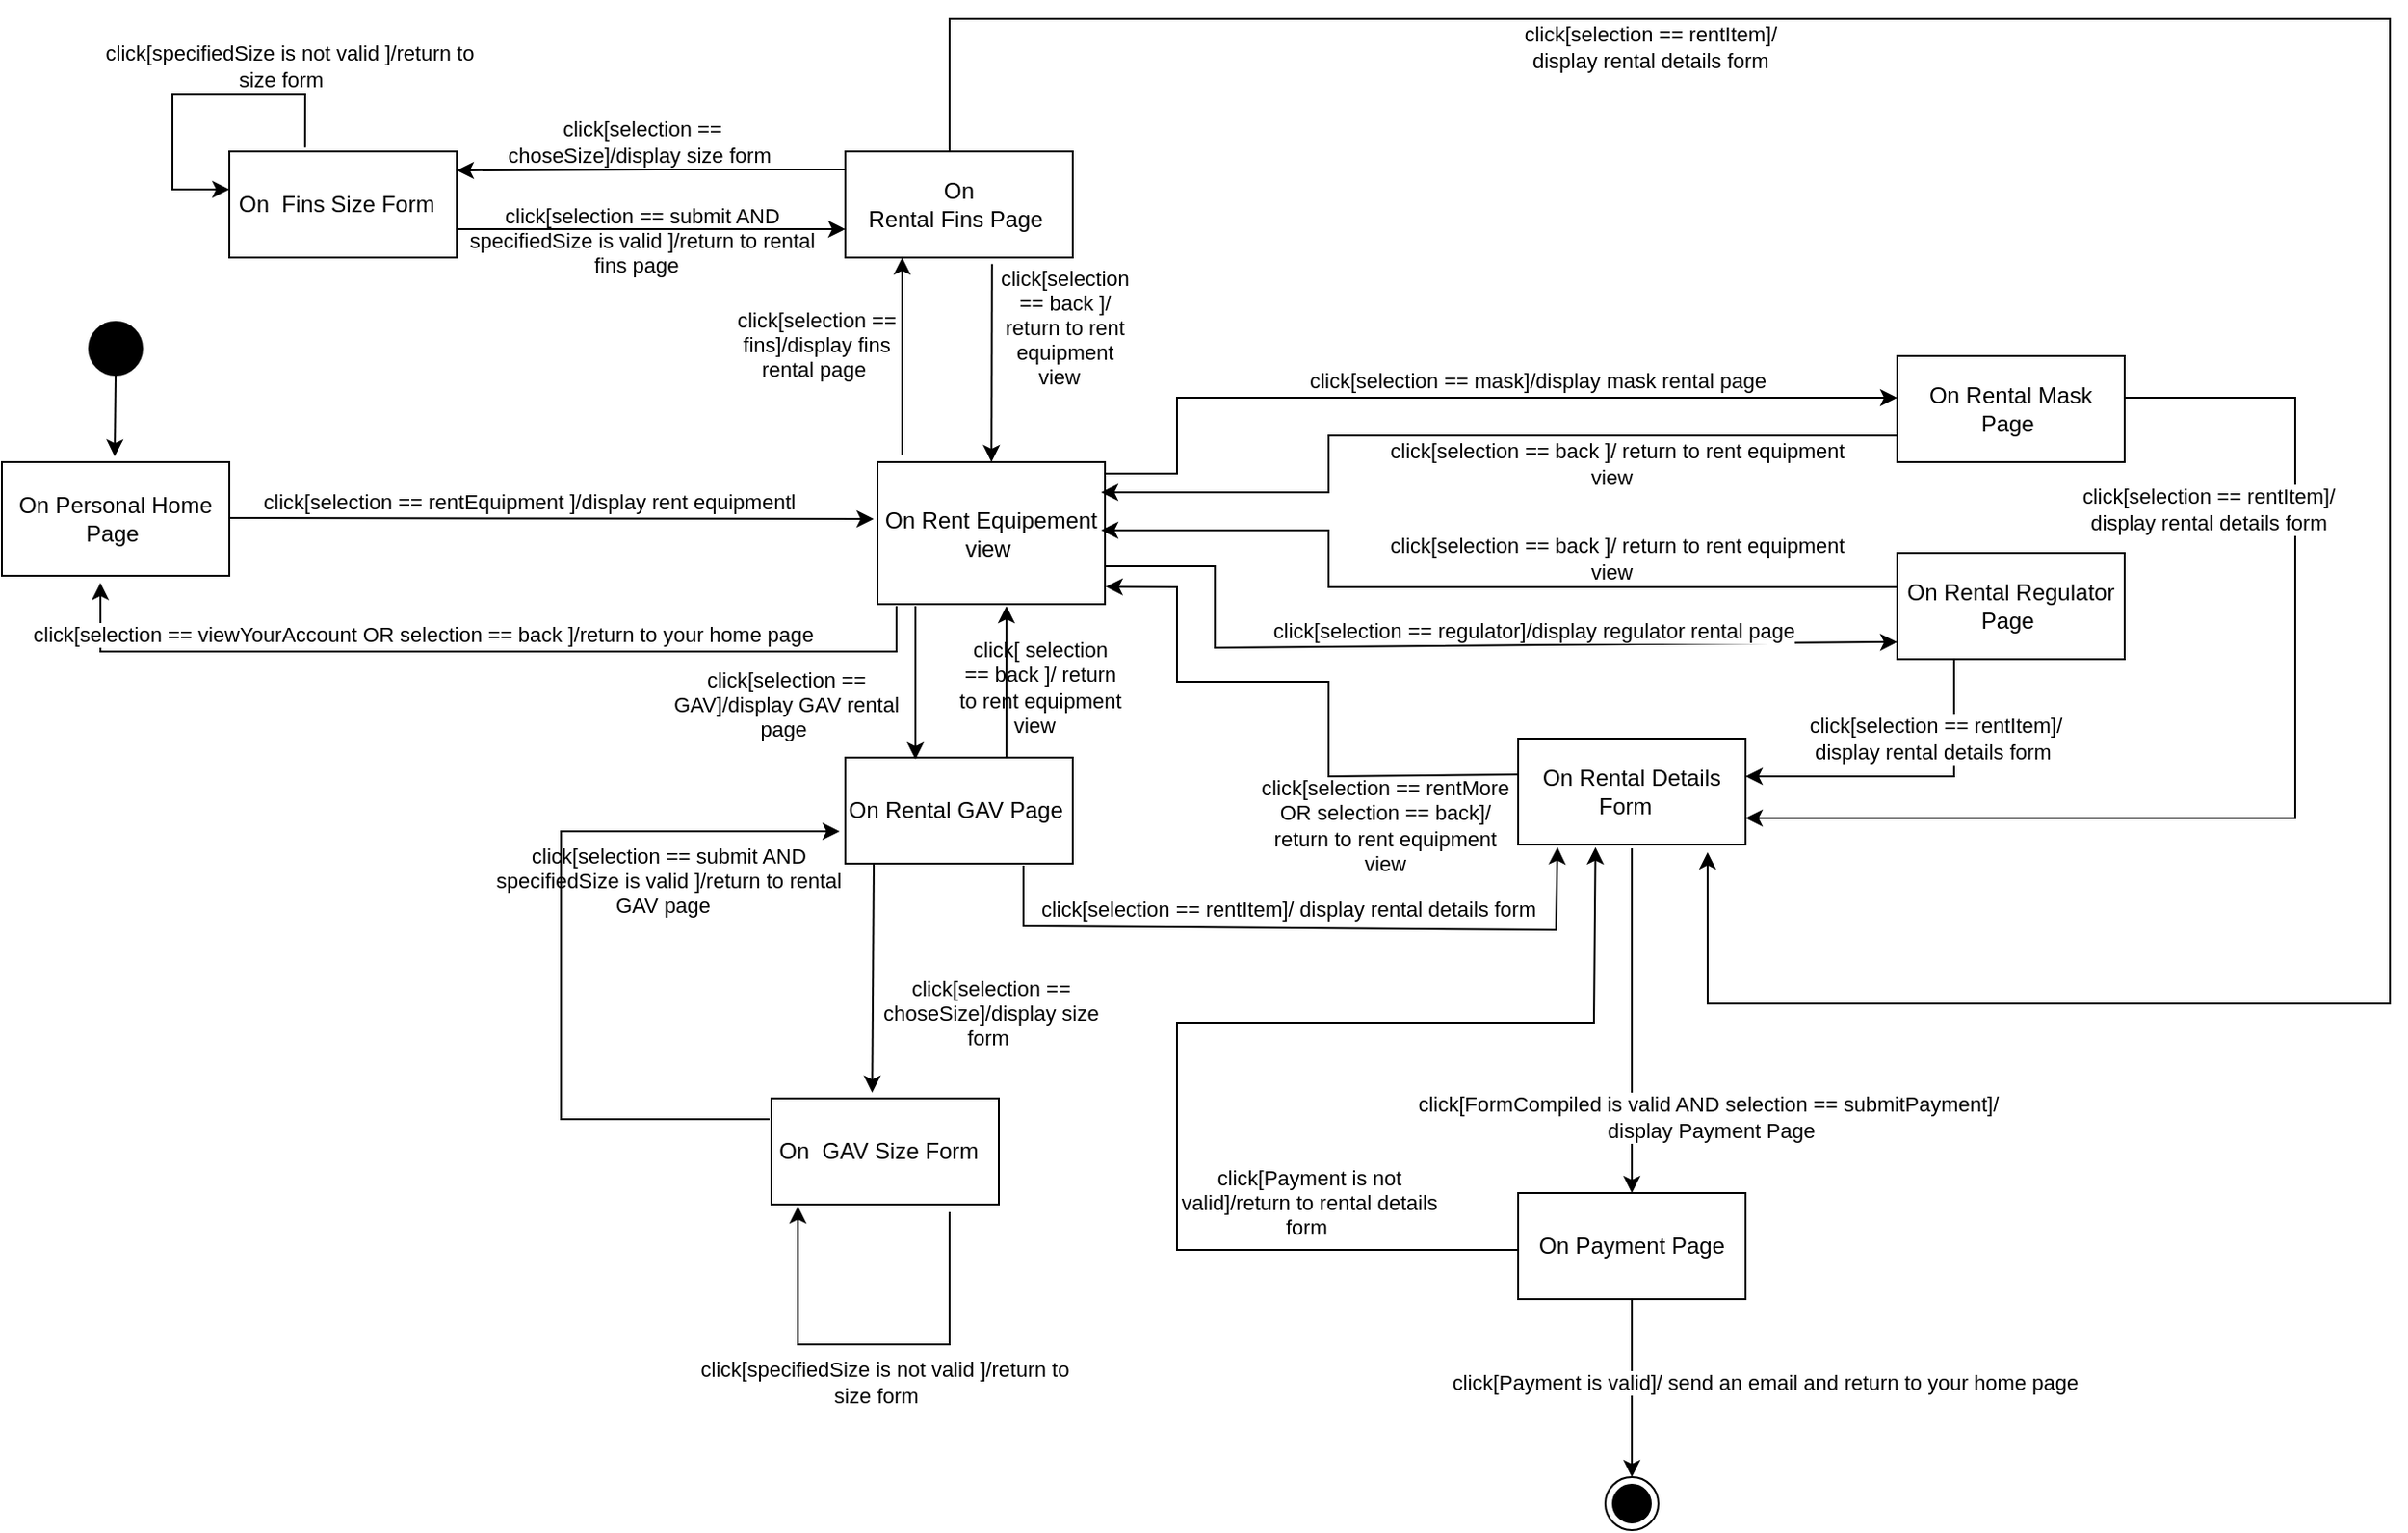 <mxfile version="20.5.3" type="device"><diagram id="-YILDt4zxQHgvvi-QhMH" name="Pagina-1"><mxGraphModel dx="1232" dy="571" grid="1" gridSize="10" guides="1" tooltips="1" connect="1" arrows="1" fold="1" page="1" pageScale="1" pageWidth="1169" pageHeight="827" math="0" shadow="0"><root><mxCell id="0"/><mxCell id="1" parent="0"/><mxCell id="Uy_Vy0GRw5knQNn1-kYb-1" value="" style="ellipse;whiteSpace=wrap;html=1;aspect=fixed;fillColor=#000000;" parent="1" vertex="1"><mxGeometry x="186" y="360" width="28" height="28" as="geometry"/></mxCell><mxCell id="Uy_Vy0GRw5knQNn1-kYb-5" value="" style="endArrow=classic;html=1;rounded=0;" parent="1" edge="1"><mxGeometry width="50" height="50" relative="1" as="geometry"><mxPoint x="200" y="388" as="sourcePoint"/><mxPoint x="199.5" y="431" as="targetPoint"/></mxGeometry></mxCell><mxCell id="Uy_Vy0GRw5knQNn1-kYb-6" value="On Personal Home Page&amp;nbsp;" style="rounded=0;whiteSpace=wrap;html=1;fillColor=none;" parent="1" vertex="1"><mxGeometry x="140" y="434" width="120" height="60" as="geometry"/></mxCell><mxCell id="Uy_Vy0GRw5knQNn1-kYb-7" value="" style="endArrow=classic;html=1;rounded=0;" parent="1" edge="1"><mxGeometry width="50" height="50" relative="1" as="geometry"><mxPoint x="260" y="463.5" as="sourcePoint"/><mxPoint x="600" y="464" as="targetPoint"/></mxGeometry></mxCell><mxCell id="Uy_Vy0GRw5knQNn1-kYb-8" value="click[selection == rentEquipment ]/display rent equipmentl" style="edgeLabel;html=1;align=center;verticalAlign=middle;resizable=0;points=[];" parent="Uy_Vy0GRw5knQNn1-kYb-7" vertex="1" connectable="0"><mxGeometry x="-0.186" y="3" relative="1" as="geometry"><mxPoint x="19" y="-6" as="offset"/></mxGeometry></mxCell><mxCell id="Uy_Vy0GRw5knQNn1-kYb-9" value="On Rent Equipement view&amp;nbsp;" style="rounded=0;whiteSpace=wrap;html=1;fillColor=none;" parent="1" vertex="1"><mxGeometry x="602" y="434" width="120" height="75" as="geometry"/></mxCell><mxCell id="Uy_Vy0GRw5knQNn1-kYb-10" value="" style="endArrow=classic;html=1;rounded=0;entryX=0.433;entryY=1.063;entryDx=0;entryDy=0;entryPerimeter=0;" parent="1" target="Uy_Vy0GRw5knQNn1-kYb-6" edge="1"><mxGeometry width="50" height="50" relative="1" as="geometry"><mxPoint x="612" y="510" as="sourcePoint"/><mxPoint x="437" y="494" as="targetPoint"/><Array as="points"><mxPoint x="612" y="534"/><mxPoint x="192" y="534"/></Array></mxGeometry></mxCell><mxCell id="Uy_Vy0GRw5knQNn1-kYb-11" value="click[selection == viewYourAccount OR selection == back ]/return to your home page" style="edgeLabel;html=1;align=center;verticalAlign=middle;resizable=0;points=[];" parent="1" vertex="1" connectable="0"><mxGeometry x="362.004" y="524.703" as="geometry"/></mxCell><mxCell id="Uy_Vy0GRw5knQNn1-kYb-12" value="" style="endArrow=classic;html=1;rounded=0;" parent="1" edge="1"><mxGeometry width="50" height="50" relative="1" as="geometry"><mxPoint x="722" y="440" as="sourcePoint"/><mxPoint x="1140" y="400" as="targetPoint"/><Array as="points"><mxPoint x="760" y="440"/><mxPoint x="760" y="400"/></Array></mxGeometry></mxCell><mxCell id="Uy_Vy0GRw5knQNn1-kYb-13" value="click[selection == mask]/display mask rental page" style="edgeLabel;html=1;align=center;verticalAlign=middle;resizable=0;points=[];" parent="Uy_Vy0GRw5knQNn1-kYb-12" vertex="1" connectable="0"><mxGeometry x="-0.28" y="3" relative="1" as="geometry"><mxPoint x="103" y="-6" as="offset"/></mxGeometry></mxCell><mxCell id="Uy_Vy0GRw5knQNn1-kYb-14" value="" style="endArrow=classic;html=1;rounded=0;" parent="1" edge="1"><mxGeometry width="50" height="50" relative="1" as="geometry"><mxPoint x="622" y="510" as="sourcePoint"/><mxPoint x="622" y="591" as="targetPoint"/><Array as="points"><mxPoint x="622" y="541"/></Array></mxGeometry></mxCell><mxCell id="Uy_Vy0GRw5knQNn1-kYb-17" value="click[selection == GAV]/display GAV rental page&amp;nbsp;" style="text;html=1;strokeColor=none;fillColor=none;align=center;verticalAlign=middle;whiteSpace=wrap;rounded=0;fontSize=11;" parent="1" vertex="1"><mxGeometry x="480" y="533.7" width="148" height="56.3" as="geometry"/></mxCell><mxCell id="Uy_Vy0GRw5knQNn1-kYb-19" value="" style="endArrow=classic;html=1;rounded=0;fontSize=11;exitX=0.75;exitY=0;exitDx=0;exitDy=0;" parent="1" edge="1"><mxGeometry width="50" height="50" relative="1" as="geometry"><mxPoint x="615" y="430" as="sourcePoint"/><mxPoint x="615" y="326" as="targetPoint"/><Array as="points"><mxPoint x="615" y="346"/></Array></mxGeometry></mxCell><mxCell id="Uy_Vy0GRw5knQNn1-kYb-20" value="click[selection == fins]/display fins rental page&amp;nbsp;" style="text;html=1;strokeColor=none;fillColor=none;align=center;verticalAlign=middle;whiteSpace=wrap;rounded=0;fontSize=11;" parent="1" vertex="1"><mxGeometry x="520" y="356.7" width="100" height="31.3" as="geometry"/></mxCell><mxCell id="Uy_Vy0GRw5knQNn1-kYb-21" value="" style="endArrow=classic;html=1;rounded=0;" parent="1" edge="1"><mxGeometry width="50" height="50" relative="1" as="geometry"><mxPoint x="722" y="489" as="sourcePoint"/><mxPoint x="1140" y="529" as="targetPoint"/><Array as="points"><mxPoint x="780" y="489"/><mxPoint x="780" y="532"/></Array></mxGeometry></mxCell><mxCell id="Uy_Vy0GRw5knQNn1-kYb-22" value="click[selection == regulator]/display regulator rental page" style="edgeLabel;html=1;align=center;verticalAlign=middle;resizable=0;points=[];" parent="Uy_Vy0GRw5knQNn1-kYb-21" vertex="1" connectable="0"><mxGeometry x="-0.28" y="3" relative="1" as="geometry"><mxPoint x="103" y="-6" as="offset"/></mxGeometry></mxCell><mxCell id="Uy_Vy0GRw5knQNn1-kYb-23" value="On Rental Mask Page&amp;nbsp;&lt;span style=&quot;color: rgba(0, 0, 0, 0); font-family: monospace; font-size: 0px; text-align: start;&quot;&gt;%3CmxGraphModel%3E%3Croot%3E%3CmxCell%20id%3D%220%22%2F%3E%3CmxCell%20id%3D%221%22%20parent%3D%220%22%2F%3E%3CmxCell%20id%3D%222%22%20value%3D%22On%20Rent%20Equipement%20view%26amp%3Bnbsp%3B%22%20style%3D%22rounded%3D0%3BwhiteSpace%3Dwrap%3Bhtml%3D1%3BfillColor%3Dnone%3B%22%20vertex%3D%221%22%20parent%3D%221%22%3E%3CmxGeometry%20x%3D%22602%22%20y%3D%22434%22%20width%3D%22120%22%20height%3D%2260%22%20as%3D%22geometry%22%2F%3E%3C%2FmxCell%3E%3C%2Froot%3E%3C%2FmxGraphModel%3E&lt;/span&gt;" style="rounded=0;whiteSpace=wrap;html=1;fillColor=none;" parent="1" vertex="1"><mxGeometry x="1140" y="378" width="120" height="56" as="geometry"/></mxCell><mxCell id="Uy_Vy0GRw5knQNn1-kYb-24" value="On Rental Regulator Page&amp;nbsp;&lt;span style=&quot;color: rgba(0, 0, 0, 0); font-family: monospace; font-size: 0px; text-align: start;&quot;&gt;%3CmxGraphModel%3E%3Croot%3E%3CmxCell%20id%3D%220%22%2F%3E%3CmxCell%20id%3D%221%22%20parent%3D%220%22%2F%3E%3CmxCell%20id%3D%222%22%20value%3D%22On%20Rent%20Equipement%20view%26amp%3Bnbsp%3B%22%20style%3D%22rounded%3D0%3BwhiteSpace%3Dwrap%3Bhtml%3D1%3BfillColor%3Dnone%3B%22%20vertex%3D%221%22%20parent%3D%221%22%3E%3CmxGeometry%20x%3D%22602%22%20y%3D%22434%22%20width%3D%22120%22%20height%3D%2260%22%20as%3D%22geometry%22%2F%3E%3C%2FmxCell%3E%3C%2Froot%3E%3C%2FmxGraphModel%3E&lt;/span&gt;" style="rounded=0;whiteSpace=wrap;html=1;fillColor=none;" parent="1" vertex="1"><mxGeometry x="1140" y="482" width="120" height="56" as="geometry"/></mxCell><mxCell id="Uy_Vy0GRw5knQNn1-kYb-25" value="On Rental GAV Page&amp;nbsp;&lt;span style=&quot;color: rgba(0, 0, 0, 0); font-family: monospace; font-size: 0px; text-align: start;&quot;&gt;%3CmxGraphModel%3E%3Croot%3E%3CmxCell%20id%3D%220%22%2F%3E%3CmxCell%20id%3D%221%22%20parent%3D%220%22%2F%3E%3CmxCell%20id%3D%222%22%20value%3D%22On%20Rent%20Equipement%20view%26amp%3Bnbsp%3B%22%20style%3D%22rounded%3D0%3BwhiteSpace%3Dwrap%3Bhtml%3D1%3BfillColor%3Dnone%3B%22%20vertex%3D%221%22%20parent%3D%221%22%3E%3CmxGeometry%20x%3D%22602%22%20y%3D%22434%22%20width%3D%22120%22%20height%3D%2260%22%20as%3D%22geometry%22%2F%3E%3C%2FmxCell%3E%3C%2Froot%3E%3C%2FmxGraphModel%3E&lt;/span&gt;" style="rounded=0;whiteSpace=wrap;html=1;fillColor=none;" parent="1" vertex="1"><mxGeometry x="585" y="590" width="120" height="56" as="geometry"/></mxCell><mxCell id="Uy_Vy0GRw5knQNn1-kYb-26" value="On&lt;br&gt;Rental Fins Page&amp;nbsp;&lt;span style=&quot;color: rgba(0, 0, 0, 0); font-family: monospace; font-size: 0px; text-align: start;&quot;&gt;%3CmxGraphModel%3E%3Croot%3E%3CmxCell%20id%3D%220%22%2F%3E%3CmxCell%20id%3D%221%22%20parent%3D%220%22%2F%3E%3CmxCell%20id%3D%222%22%20value%3D%22On%20Rent%20Equipement%20view%26amp%3Bnbsp%3B%22%20style%3D%22rounded%3D0%3BwhiteSpace%3Dwrap%3Bhtml%3D1%3BfillColor%3Dnone%3B%22%20vertex%3D%221%22%20parent%3D%221%22%3E%3CmxGeometry%20x%3D%22602%22%20y%3D%22434%22%20width%3D%22120%22%20height%3D%2260%22%20as%3D%22geometry%22%2F%3E%3C%2FmxCell%3E%3C%2Froot%3E%3C%2FmxGraphModel%3E&lt;/span&gt;" style="rounded=0;whiteSpace=wrap;html=1;fillColor=none;" parent="1" vertex="1"><mxGeometry x="585" y="270" width="120" height="56" as="geometry"/></mxCell><mxCell id="Uy_Vy0GRw5knQNn1-kYb-27" value="" style="endArrow=classic;html=1;rounded=0;fontSize=11;entryX=0.173;entryY=1.025;entryDx=0;entryDy=0;entryPerimeter=0;" parent="1" target="Uy_Vy0GRw5knQNn1-kYb-29" edge="1"><mxGeometry width="50" height="50" relative="1" as="geometry"><mxPoint x="679" y="647" as="sourcePoint"/><mxPoint x="1030" y="641" as="targetPoint"/><Array as="points"><mxPoint x="679" y="679"/><mxPoint x="960" y="681"/></Array></mxGeometry></mxCell><mxCell id="Uy_Vy0GRw5knQNn1-kYb-28" value="click[selection == rentItem]/ display rental details form&amp;nbsp;" style="edgeLabel;html=1;align=center;verticalAlign=middle;resizable=0;points=[];fontSize=11;" parent="Uy_Vy0GRw5knQNn1-kYb-27" vertex="1" connectable="0"><mxGeometry x="0.061" y="1" relative="1" as="geometry"><mxPoint x="-16" y="-9" as="offset"/></mxGeometry></mxCell><mxCell id="Uy_Vy0GRw5knQNn1-kYb-29" value="On Rental Details Form&amp;nbsp;&amp;nbsp;&lt;span style=&quot;color: rgba(0, 0, 0, 0); font-family: monospace; font-size: 0px; text-align: start;&quot;&gt;%3CmxGraphModel%3E%3Croot%3E%3CmxCell%20id%3D%220%22%2F%3E%3CmxCell%20id%3D%221%22%20parent%3D%220%22%2F%3E%3CmxCell%20id%3D%222%22%20value%3D%22On%20Rent%20Equipement%20view%26amp%3Bnbsp%3B%22%20style%3D%22rounded%3D0%3BwhiteSpace%3Dwrap%3Bhtml%3D1%3BfillColor%3Dnone%3B%22%20vertex%3D%221%22%20parent%3D%221%22%3E%3CmxGeometry%20x%3D%22602%22%20y%3D%22434%22%20width%3D%22120%22%20height%3D%2260%22%20as%3D%22geometry%22%2F%3E%3C%2FmxCell%3E%3C%2Froot%3E%3C%2FmxGraphModel%3E&lt;/span&gt;" style="rounded=0;whiteSpace=wrap;html=1;fillColor=none;" parent="1" vertex="1"><mxGeometry x="940" y="580" width="120" height="56" as="geometry"/></mxCell><mxCell id="Uy_Vy0GRw5knQNn1-kYb-30" value="" style="endArrow=classic;html=1;rounded=0;fontSize=11;entryX=0.443;entryY=-0.054;entryDx=0;entryDy=0;entryPerimeter=0;" parent="1" target="Uy_Vy0GRw5knQNn1-kYb-31" edge="1"><mxGeometry width="50" height="50" relative="1" as="geometry"><mxPoint x="600" y="646" as="sourcePoint"/><mxPoint x="600" y="716" as="targetPoint"/></mxGeometry></mxCell><mxCell id="Uy_Vy0GRw5knQNn1-kYb-31" value="On&amp;nbsp; GAV Size Form&amp;nbsp;&amp;nbsp;&lt;span style=&quot;color: rgba(0, 0, 0, 0); font-family: monospace; font-size: 0px; text-align: start;&quot;&gt;%3CmxGraphModel%3E%3Croot%3E%3CmxCell%20id%3D%220%22%2F%3E%3CmxCell%20id%3D%221%22%20parent%3D%220%22%2F%3E%3CmxCell%20id%3D%222%22%20value%3D%22On%20Rent%20Equipement%20view%26amp%3Bnbsp%3B%22%20style%3D%22rounded%3D0%3BwhiteSpace%3Dwrap%3Bhtml%3D1%3BfillColor%3Dnone%3B%22%20vertex%3D%221%22%20parent%3D%221%22%3E%3CmxGeometry%20x%3D%22602%22%20y%3D%22434%22%20width%3D%22120%22%20height%3D%2260%22%20as%3D%22geometry%22%2F%3E%3C%2FmxCell%3E%3C%2Froot%3E%3C%2FmxGraphModel%3E&lt;/span&gt;" style="rounded=0;whiteSpace=wrap;html=1;fillColor=none;" parent="1" vertex="1"><mxGeometry x="546" y="770" width="120" height="56" as="geometry"/></mxCell><mxCell id="Uy_Vy0GRw5knQNn1-kYb-32" value="click[selection == choseSize]/display size form&amp;nbsp;" style="text;html=1;strokeColor=none;fillColor=none;align=center;verticalAlign=middle;whiteSpace=wrap;rounded=0;fontSize=11;" parent="1" vertex="1"><mxGeometry x="592" y="700" width="140" height="50" as="geometry"/></mxCell><mxCell id="Uy_Vy0GRw5knQNn1-kYb-33" value="" style="endArrow=classic;html=1;rounded=0;fontSize=11;" parent="1" edge="1"><mxGeometry width="50" height="50" relative="1" as="geometry"><mxPoint x="545" y="781" as="sourcePoint"/><mxPoint x="582" y="629" as="targetPoint"/><Array as="points"><mxPoint x="475" y="781"/><mxPoint x="435" y="781"/><mxPoint x="435" y="629"/></Array></mxGeometry></mxCell><mxCell id="Uy_Vy0GRw5knQNn1-kYb-34" value="click[selection == submit AND specifiedSize is valid ]/return to rental GAV page&amp;nbsp;&amp;nbsp;" style="text;html=1;strokeColor=none;fillColor=none;align=center;verticalAlign=middle;whiteSpace=wrap;rounded=0;fontSize=11;" parent="1" vertex="1"><mxGeometry x="392" y="630" width="200" height="50" as="geometry"/></mxCell><mxCell id="Uy_Vy0GRw5knQNn1-kYb-38" value="" style="endArrow=classic;html=1;rounded=0;fontSize=11;exitX=1;exitY=0.393;exitDx=0;exitDy=0;exitPerimeter=0;entryX=1;entryY=0.75;entryDx=0;entryDy=0;" parent="1" source="Uy_Vy0GRw5knQNn1-kYb-23" target="Uy_Vy0GRw5knQNn1-kYb-29" edge="1"><mxGeometry width="50" height="50" relative="1" as="geometry"><mxPoint x="1380" y="431" as="sourcePoint"/><mxPoint x="1030" y="720" as="targetPoint"/><Array as="points"><mxPoint x="1350" y="400"/><mxPoint x="1350" y="622"/></Array></mxGeometry></mxCell><mxCell id="Uy_Vy0GRw5knQNn1-kYb-39" value="click[selection == rentItem]/&lt;br&gt;&amp;nbsp;display rental details form&amp;nbsp;" style="edgeLabel;html=1;align=center;verticalAlign=middle;resizable=0;points=[];fontSize=11;rotation=0;" parent="1" vertex="1" connectable="0"><mxGeometry x="1320" y="388" as="geometry"><mxPoint x="-16" y="71" as="offset"/></mxGeometry></mxCell><mxCell id="Uy_Vy0GRw5knQNn1-kYb-40" value="" style="endArrow=classic;html=1;rounded=0;fontSize=11;exitX=0.25;exitY=1;exitDx=0;exitDy=0;entryX=1;entryY=0.357;entryDx=0;entryDy=0;entryPerimeter=0;" parent="1" source="Uy_Vy0GRw5knQNn1-kYb-24" edge="1" target="Uy_Vy0GRw5knQNn1-kYb-29"><mxGeometry width="50" height="50" relative="1" as="geometry"><mxPoint x="1100" y="670" as="sourcePoint"/><mxPoint x="1070" y="600" as="targetPoint"/><Array as="points"><mxPoint x="1170" y="600"/></Array></mxGeometry></mxCell><mxCell id="Uy_Vy0GRw5knQNn1-kYb-42" value="click[selection == rentItem]/ &lt;br&gt;display rental details form&amp;nbsp;" style="edgeLabel;html=1;align=center;verticalAlign=middle;resizable=0;points=[];fontSize=11;" parent="1" vertex="1" connectable="0"><mxGeometry x="1160.003" y="579.997" as="geometry"/></mxCell><mxCell id="Uy_Vy0GRw5knQNn1-kYb-43" value="" style="endArrow=classic;html=1;rounded=0;fontSize=11;entryX=0.5;entryY=0;entryDx=0;entryDy=0;" parent="1" target="Uy_Vy0GRw5knQNn1-kYb-44" edge="1"><mxGeometry width="50" height="50" relative="1" as="geometry"><mxPoint x="1000" y="638" as="sourcePoint"/><mxPoint x="1000" y="750" as="targetPoint"/></mxGeometry></mxCell><mxCell id="Uy_Vy0GRw5knQNn1-kYb-44" value="On Payment Page&lt;span style=&quot;color: rgba(0, 0, 0, 0); font-family: monospace; font-size: 0px; text-align: start;&quot;&gt;%3CmxGraphModel%3E%3Croot%3E%3CmxCell%20id%3D%220%22%2F%3E%3CmxCell%20id%3D%221%22%20parent%3D%220%22%2F%3E%3CmxCell%20id%3D%222%22%20value%3D%22On%20Rent%20Equipement%20view%26amp%3Bnbsp%3B%22%20style%3D%22rounded%3D0%3BwhiteSpace%3Dwrap%3Bhtml%3D1%3BfillColor%3Dnone%3B%22%20vertex%3D%221%22%20parent%3D%221%22%3E%3CmxGeometry%20x%3D%22602%22%20y%3D%22434%22%20width%3D%22120%22%20height%3D%2260%22%20as%3D%22geometry%22%2F%3E%3C%2FmxCell%3E%3C%2Froot%3E%3C%2FmxGraphModel%3E&lt;/span&gt;" style="rounded=0;whiteSpace=wrap;html=1;fillColor=none;" parent="1" vertex="1"><mxGeometry x="940" y="820" width="120" height="56" as="geometry"/></mxCell><mxCell id="Uy_Vy0GRw5knQNn1-kYb-45" value="click[FormCompiled is valid AND selection == submitPayment]/&lt;br&gt;&amp;nbsp;display Payment Page" style="edgeLabel;html=1;align=center;verticalAlign=middle;resizable=0;points=[];fontSize=11;" parent="1" vertex="1" connectable="0"><mxGeometry x="1040.003" y="779.997" as="geometry"/></mxCell><mxCell id="Uy_Vy0GRw5knQNn1-kYb-46" value="" style="endArrow=classic;html=1;rounded=0;fontSize=11;exitX=0.5;exitY=1;exitDx=0;exitDy=0;" parent="1" source="Uy_Vy0GRw5knQNn1-kYb-44" edge="1"><mxGeometry width="50" height="50" relative="1" as="geometry"><mxPoint x="990" y="920" as="sourcePoint"/><mxPoint x="1000" y="970" as="targetPoint"/></mxGeometry></mxCell><mxCell id="Uy_Vy0GRw5knQNn1-kYb-47" value="click[Payment is valid]/ send an email and return to your home page" style="edgeLabel;html=1;align=center;verticalAlign=middle;resizable=0;points=[];fontSize=11;" parent="1" vertex="1" connectable="0"><mxGeometry x="1070.003" y="919.997" as="geometry"/></mxCell><mxCell id="Uy_Vy0GRw5knQNn1-kYb-48" value="" style="ellipse;whiteSpace=wrap;html=1;aspect=fixed;fillColor=#000000;" parent="1" vertex="1"><mxGeometry x="990" y="974" width="20" height="20" as="geometry"/></mxCell><mxCell id="Uy_Vy0GRw5knQNn1-kYb-49" value="" style="ellipse;whiteSpace=wrap;html=1;aspect=fixed;fillColor=none;" parent="1" vertex="1"><mxGeometry x="986" y="970" width="28" height="28" as="geometry"/></mxCell><mxCell id="Uy_Vy0GRw5knQNn1-kYb-50" value="" style="endArrow=classic;html=1;rounded=0;fontSize=11;entryX=0.34;entryY=1.025;entryDx=0;entryDy=0;entryPerimeter=0;" parent="1" target="Uy_Vy0GRw5knQNn1-kYb-29" edge="1"><mxGeometry width="50" height="50" relative="1" as="geometry"><mxPoint x="940" y="850" as="sourcePoint"/><mxPoint x="980" y="690" as="targetPoint"/><Array as="points"><mxPoint x="760" y="850"/><mxPoint x="760" y="730"/><mxPoint x="980" y="730"/></Array></mxGeometry></mxCell><mxCell id="Uy_Vy0GRw5knQNn1-kYb-51" value="click[Payment is not valid]/return to rental details form&amp;nbsp;" style="text;html=1;strokeColor=none;fillColor=none;align=center;verticalAlign=middle;whiteSpace=wrap;rounded=0;fontSize=11;" parent="1" vertex="1"><mxGeometry x="760" y="800" width="140" height="50" as="geometry"/></mxCell><mxCell id="AH1CMo1tQUs7uvhiXl-C-1" value="" style="endArrow=classic;html=1;rounded=0;entryX=0.833;entryY=1.071;entryDx=0;entryDy=0;entryPerimeter=0;" edge="1" parent="1" target="Uy_Vy0GRw5knQNn1-kYb-29"><mxGeometry width="50" height="50" relative="1" as="geometry"><mxPoint x="640" y="270" as="sourcePoint"/><mxPoint x="1170" y="690" as="targetPoint"/><Array as="points"><mxPoint x="640" y="200"/><mxPoint x="1400" y="200"/><mxPoint x="1400" y="720"/><mxPoint x="1040" y="720"/></Array></mxGeometry></mxCell><mxCell id="AH1CMo1tQUs7uvhiXl-C-2" value="click[selection == rentItem]/ display rental details form" style="text;html=1;strokeColor=none;fillColor=none;align=center;verticalAlign=middle;whiteSpace=wrap;rounded=0;fontSize=11;" vertex="1" parent="1"><mxGeometry x="940" y="190" width="140" height="50" as="geometry"/></mxCell><mxCell id="AH1CMo1tQUs7uvhiXl-C-4" value="" style="endArrow=classic;html=1;rounded=0;" edge="1" parent="1"><mxGeometry width="50" height="50" relative="1" as="geometry"><mxPoint x="640" y="830" as="sourcePoint"/><mxPoint x="560" y="827" as="targetPoint"/><Array as="points"><mxPoint x="640" y="900"/><mxPoint x="560" y="900"/></Array></mxGeometry></mxCell><mxCell id="AH1CMo1tQUs7uvhiXl-C-5" value="click[specifiedSize is not valid ]/return to size form&amp;nbsp; &amp;nbsp;" style="text;html=1;strokeColor=none;fillColor=none;align=center;verticalAlign=middle;whiteSpace=wrap;rounded=0;fontSize=11;" vertex="1" parent="1"><mxGeometry x="506" y="895" width="200" height="50" as="geometry"/></mxCell><mxCell id="AH1CMo1tQUs7uvhiXl-C-6" value="" style="endArrow=classic;html=1;rounded=0;exitX=0;exitY=0.25;exitDx=0;exitDy=0;entryX=1.003;entryY=0.877;entryDx=0;entryDy=0;entryPerimeter=0;" edge="1" parent="1" target="Uy_Vy0GRw5knQNn1-kYb-9"><mxGeometry width="50" height="50" relative="1" as="geometry"><mxPoint x="940" y="599" as="sourcePoint"/><mxPoint x="730" y="510" as="targetPoint"/><Array as="points"><mxPoint x="840" y="600"/><mxPoint x="840" y="550"/><mxPoint x="760" y="550"/><mxPoint x="760" y="500"/></Array></mxGeometry></mxCell><mxCell id="AH1CMo1tQUs7uvhiXl-C-7" value="click[selection == rentMore OR selection == back]/ return to rent equipment view" style="text;html=1;strokeColor=none;fillColor=none;align=center;verticalAlign=middle;whiteSpace=wrap;rounded=0;fontSize=11;" vertex="1" parent="1"><mxGeometry x="800" y="601" width="140" height="50" as="geometry"/></mxCell><mxCell id="AH1CMo1tQUs7uvhiXl-C-8" value="" style="endArrow=classic;html=1;rounded=0;exitX=0.645;exitY=1.061;exitDx=0;exitDy=0;exitPerimeter=0;" edge="1" parent="1" source="Uy_Vy0GRw5knQNn1-kYb-26" target="Uy_Vy0GRw5knQNn1-kYb-9"><mxGeometry width="50" height="50" relative="1" as="geometry"><mxPoint x="642" y="414" as="sourcePoint"/><mxPoint x="692" y="364" as="targetPoint"/></mxGeometry></mxCell><mxCell id="AH1CMo1tQUs7uvhiXl-C-9" value="click[selection == back ]/ return to rent equipment view&amp;nbsp;&amp;nbsp;" style="text;html=1;strokeColor=none;fillColor=none;align=center;verticalAlign=middle;whiteSpace=wrap;rounded=0;fontSize=11;" vertex="1" parent="1"><mxGeometry x="666" y="348.7" width="70" height="29.3" as="geometry"/></mxCell><mxCell id="AH1CMo1tQUs7uvhiXl-C-10" value="" style="endArrow=classic;html=1;rounded=0;entryX=0.983;entryY=0.213;entryDx=0;entryDy=0;entryPerimeter=0;exitX=0;exitY=0.75;exitDx=0;exitDy=0;" edge="1" parent="1" source="Uy_Vy0GRw5knQNn1-kYb-23" target="Uy_Vy0GRw5knQNn1-kYb-9"><mxGeometry width="50" height="50" relative="1" as="geometry"><mxPoint x="1130" y="420" as="sourcePoint"/><mxPoint x="730" y="450" as="targetPoint"/><Array as="points"><mxPoint x="840" y="420"/><mxPoint x="840" y="450"/></Array></mxGeometry></mxCell><mxCell id="AH1CMo1tQUs7uvhiXl-C-11" value="click[selection == back ]/ return to rent equipment view&amp;nbsp;&amp;nbsp;" style="text;html=1;strokeColor=none;fillColor=none;align=center;verticalAlign=middle;whiteSpace=wrap;rounded=0;fontSize=11;" vertex="1" parent="1"><mxGeometry x="870" y="420" width="245" height="29.3" as="geometry"/></mxCell><mxCell id="AH1CMo1tQUs7uvhiXl-C-12" value="" style="endArrow=classic;html=1;rounded=0;" edge="1" parent="1"><mxGeometry width="50" height="50" relative="1" as="geometry"><mxPoint x="1140" y="500" as="sourcePoint"/><mxPoint x="720" y="470" as="targetPoint"/><Array as="points"><mxPoint x="840" y="500"/><mxPoint x="840" y="470"/></Array></mxGeometry></mxCell><mxCell id="AH1CMo1tQUs7uvhiXl-C-13" value="click[selection == back ]/ return to rent equipment view&amp;nbsp;&amp;nbsp;" style="text;html=1;strokeColor=none;fillColor=none;align=center;verticalAlign=middle;whiteSpace=wrap;rounded=0;fontSize=11;" vertex="1" parent="1"><mxGeometry x="870" y="470" width="245" height="29.3" as="geometry"/></mxCell><mxCell id="AH1CMo1tQUs7uvhiXl-C-15" value="" style="endArrow=classic;html=1;rounded=0;" edge="1" parent="1"><mxGeometry width="50" height="50" relative="1" as="geometry"><mxPoint x="670" y="590" as="sourcePoint"/><mxPoint x="670" y="510" as="targetPoint"/></mxGeometry></mxCell><mxCell id="AH1CMo1tQUs7uvhiXl-C-16" value="click[ selection == back ]/ return to rent equipment view&amp;nbsp;&amp;nbsp;" style="text;html=1;strokeColor=none;fillColor=none;align=center;verticalAlign=middle;whiteSpace=wrap;rounded=0;fontSize=11;" vertex="1" parent="1"><mxGeometry x="644" y="538" width="88" height="29.3" as="geometry"/></mxCell><mxCell id="AH1CMo1tQUs7uvhiXl-C-18" value="click[selection == choseSize]/display size form&amp;nbsp;" style="text;html=1;strokeColor=none;fillColor=none;align=center;verticalAlign=middle;whiteSpace=wrap;rounded=0;fontSize=11;" vertex="1" parent="1"><mxGeometry x="392" y="240" width="172" height="50" as="geometry"/></mxCell><mxCell id="AH1CMo1tQUs7uvhiXl-C-19" value="On&amp;nbsp; Fins Size Form&amp;nbsp;&amp;nbsp;&lt;span style=&quot;color: rgba(0, 0, 0, 0); font-family: monospace; font-size: 0px; text-align: start;&quot;&gt;%3CmxGraphModel%3E%3Croot%3E%3CmxCell%20id%3D%220%22%2F%3E%3CmxCell%20id%3D%221%22%20parent%3D%220%22%2F%3E%3CmxCell%20id%3D%222%22%20value%3D%22On%20Rent%20Equipement%20view%26amp%3Bnbsp%3B%22%20style%3D%22rounded%3D0%3BwhiteSpace%3Dwrap%3Bhtml%3D1%3BfillColor%3Dnone%3B%22%20vertex%3D%221%22%20parent%3D%221%22%3E%3CmxGeometry%20x%3D%22602%22%20y%3D%22434%22%20width%3D%22120%22%20height%3D%2260%22%20as%3D%22geometry%22%2F%3E%3C%2FmxCell%3E%3C%2Froot%3E%3C%2FmxGraphModel%3E&lt;/span&gt;" style="rounded=0;whiteSpace=wrap;html=1;fillColor=none;" vertex="1" parent="1"><mxGeometry x="260" y="270" width="120" height="56" as="geometry"/></mxCell><mxCell id="AH1CMo1tQUs7uvhiXl-C-20" value="" style="endArrow=classic;html=1;rounded=0;" edge="1" parent="1"><mxGeometry width="50" height="50" relative="1" as="geometry"><mxPoint x="585" y="279.5" as="sourcePoint"/><mxPoint x="380" y="280" as="targetPoint"/><Array as="points"><mxPoint x="485" y="279.5"/></Array></mxGeometry></mxCell><mxCell id="AH1CMo1tQUs7uvhiXl-C-21" value="" style="endArrow=classic;html=1;rounded=0;entryX=0;entryY=0.5;entryDx=0;entryDy=0;exitX=1;exitY=0.5;exitDx=0;exitDy=0;" edge="1" parent="1"><mxGeometry width="50" height="50" relative="1" as="geometry"><mxPoint x="380" y="311" as="sourcePoint"/><mxPoint x="585" y="311" as="targetPoint"/></mxGeometry></mxCell><mxCell id="AH1CMo1tQUs7uvhiXl-C-22" value="click[selection == submit AND specifiedSize is valid ]/return to rental fins page&amp;nbsp;&amp;nbsp;" style="text;html=1;strokeColor=none;fillColor=none;align=center;verticalAlign=middle;whiteSpace=wrap;rounded=0;fontSize=11;" vertex="1" parent="1"><mxGeometry x="378" y="292" width="200" height="50" as="geometry"/></mxCell><mxCell id="AH1CMo1tQUs7uvhiXl-C-23" value="click[specifiedSize is not valid ]/return to size form&amp;nbsp; &amp;nbsp;" style="text;html=1;strokeColor=none;fillColor=none;align=center;verticalAlign=middle;whiteSpace=wrap;rounded=0;fontSize=11;" vertex="1" parent="1"><mxGeometry x="192" y="200" width="200" height="50" as="geometry"/></mxCell><mxCell id="AH1CMo1tQUs7uvhiXl-C-24" value="" style="endArrow=classic;html=1;rounded=0;exitX=0.333;exitY=-0.039;exitDx=0;exitDy=0;exitPerimeter=0;" edge="1" parent="1" source="AH1CMo1tQUs7uvhiXl-C-19"><mxGeometry width="50" height="50" relative="1" as="geometry"><mxPoint x="300" y="260" as="sourcePoint"/><mxPoint x="260" y="290" as="targetPoint"/><Array as="points"><mxPoint x="300" y="240"/><mxPoint x="230" y="240"/><mxPoint x="230" y="290"/></Array></mxGeometry></mxCell></root></mxGraphModel></diagram></mxfile>